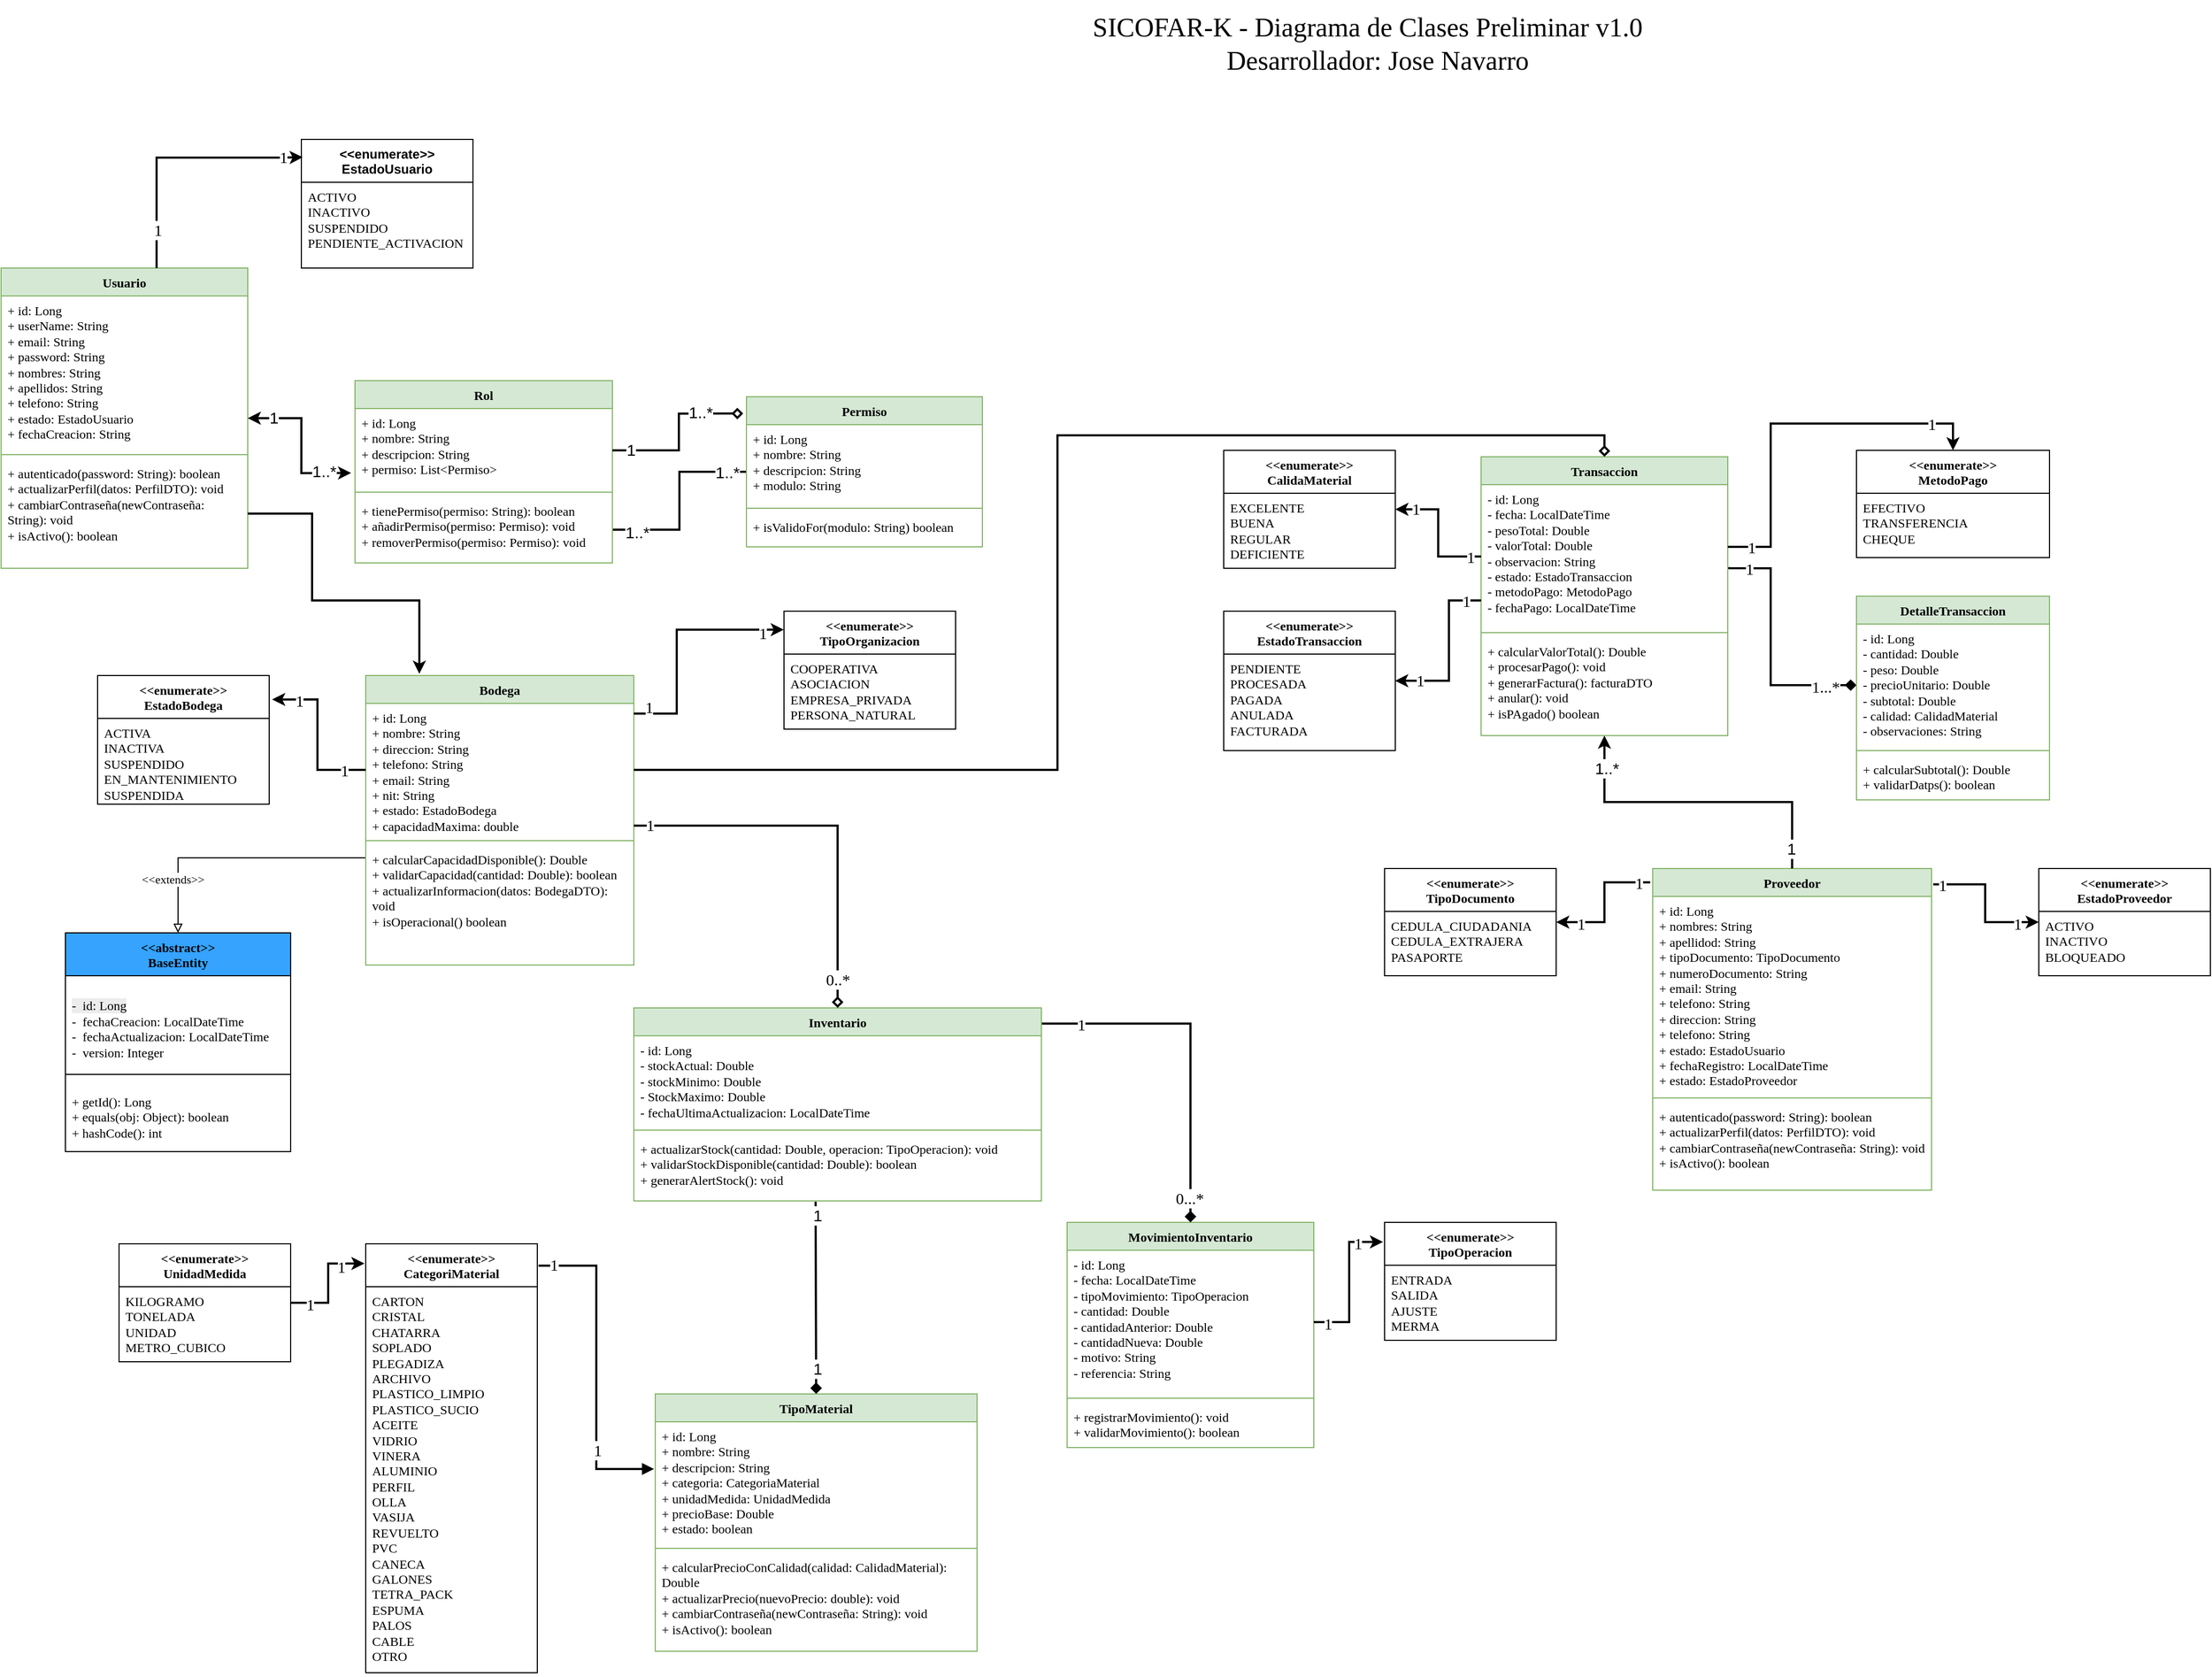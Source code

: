 <mxfile version="28.2.1">
  <diagram name="diagrama-clases" id="tmoNBz47ytBKy1adXkc0">
    <mxGraphModel dx="2198" dy="4172" grid="1" gridSize="10" guides="1" tooltips="1" connect="1" arrows="1" fold="1" page="1" pageScale="1" pageWidth="827" pageHeight="1169" math="0" shadow="0">
      <root>
        <mxCell id="0" />
        <mxCell id="1" parent="0" />
        <mxCell id="k55dvqI0mPFImyrSNptX-2" value="Usuario" style="swimlane;fontStyle=1;align=center;verticalAlign=top;childLayout=stackLayout;horizontal=1;startSize=26;horizontalStack=0;resizeParent=1;resizeParentMax=0;resizeLast=0;collapsible=1;marginBottom=0;whiteSpace=wrap;html=1;fillColor=#d5e8d4;strokeColor=#82b366;fontFamily=Tahoma;" parent="1" vertex="1">
          <mxGeometry x="20" y="-520" width="230" height="280" as="geometry" />
        </mxCell>
        <mxCell id="k55dvqI0mPFImyrSNptX-3" value="+ id: Long&lt;div&gt;+ userName: String&lt;/div&gt;&lt;div&gt;+ email: String&lt;/div&gt;&lt;div&gt;+ password: String&lt;br&gt;&lt;div&gt;+ nombres: String&lt;br&gt;&lt;div&gt;+ apellidos: String&lt;/div&gt;&lt;div&gt;+ telefono: String&lt;/div&gt;&lt;div&gt;+ estado: EstadoUsuario&lt;/div&gt;&lt;div&gt;+ fechaCreacion: String&lt;/div&gt;&lt;div&gt;&lt;div&gt;&lt;br&gt;&lt;/div&gt;&lt;div&gt;&lt;br&gt;&lt;/div&gt;&lt;/div&gt;&lt;/div&gt;&lt;/div&gt;" style="text;strokeColor=none;fillColor=none;align=left;verticalAlign=top;spacingLeft=4;spacingRight=4;overflow=hidden;rotatable=0;points=[[0,0.5],[1,0.5]];portConstraint=eastwest;whiteSpace=wrap;html=1;fontFamily=Tahoma;" parent="k55dvqI0mPFImyrSNptX-2" vertex="1">
          <mxGeometry y="26" width="230" height="144" as="geometry" />
        </mxCell>
        <mxCell id="k55dvqI0mPFImyrSNptX-4" value="" style="line;strokeWidth=1;fillColor=none;align=left;verticalAlign=middle;spacingTop=-1;spacingLeft=3;spacingRight=3;rotatable=0;labelPosition=right;points=[];portConstraint=eastwest;strokeColor=inherit;fontFamily=Tahoma;" parent="k55dvqI0mPFImyrSNptX-2" vertex="1">
          <mxGeometry y="170" width="230" height="8" as="geometry" />
        </mxCell>
        <mxCell id="k55dvqI0mPFImyrSNptX-5" value="+ autenticado(password: String): boolean&lt;div&gt;+ actualizarPerfil(datos: PerfilDTO): void&lt;/div&gt;&lt;div&gt;+ cambiarContraseña(newContraseña: String): void&lt;/div&gt;&lt;div&gt;+ isActivo(): boolean&lt;/div&gt;" style="text;strokeColor=none;fillColor=none;align=left;verticalAlign=top;spacingLeft=4;spacingRight=4;overflow=hidden;rotatable=0;points=[[0,0.5],[1,0.5]];portConstraint=eastwest;whiteSpace=wrap;html=1;fontFamily=Tahoma;" parent="k55dvqI0mPFImyrSNptX-2" vertex="1">
          <mxGeometry y="178" width="230" height="102" as="geometry" />
        </mxCell>
        <mxCell id="VPmrhG5jTdDAsUOpuQk8-8" style="edgeStyle=orthogonalEdgeStyle;rounded=0;orthogonalLoop=1;jettySize=auto;html=1;entryX=0.5;entryY=0;entryDx=0;entryDy=0;endArrow=block;endFill=0;fontFamily=Tahoma;" edge="1" parent="1" source="k55dvqI0mPFImyrSNptX-6" target="VPmrhG5jTdDAsUOpuQk8-3">
          <mxGeometry relative="1" as="geometry">
            <Array as="points">
              <mxPoint x="185" y="30" />
            </Array>
          </mxGeometry>
        </mxCell>
        <mxCell id="VPmrhG5jTdDAsUOpuQk8-9" value="&amp;lt;&amp;lt;extends&amp;gt;&amp;gt;" style="edgeLabel;html=1;align=center;verticalAlign=middle;resizable=0;points=[];fontFamily=Tahoma;" vertex="1" connectable="0" parent="VPmrhG5jTdDAsUOpuQk8-8">
          <mxGeometry x="-0.067" y="2" relative="1" as="geometry">
            <mxPoint x="-66" y="18" as="offset" />
          </mxGeometry>
        </mxCell>
        <mxCell id="k55dvqI0mPFImyrSNptX-6" value="Bodega" style="swimlane;fontStyle=1;align=center;verticalAlign=top;childLayout=stackLayout;horizontal=1;startSize=26;horizontalStack=0;resizeParent=1;resizeParentMax=0;resizeLast=0;collapsible=1;marginBottom=0;whiteSpace=wrap;html=1;fillColor=#d5e8d4;strokeColor=#82b366;fontFamily=Tahoma;" parent="1" vertex="1">
          <mxGeometry x="360" y="-140" width="250" height="270" as="geometry" />
        </mxCell>
        <mxCell id="k55dvqI0mPFImyrSNptX-7" value="+ id: Long&lt;div&gt;+ nombre: String&lt;/div&gt;&lt;div&gt;+ direccion: String&lt;/div&gt;&lt;div&gt;+ telefono: String&lt;br&gt;&lt;div&gt;+ email: String&lt;br&gt;&lt;div&gt;+ nit: String&lt;/div&gt;&lt;div&gt;+ estado: EstadoBodega&lt;/div&gt;&lt;div&gt;&lt;div&gt;+ capacidadMaxima: double&lt;/div&gt;&lt;div&gt;&lt;br&gt;&lt;/div&gt;&lt;/div&gt;&lt;/div&gt;&lt;/div&gt;" style="text;strokeColor=none;fillColor=none;align=left;verticalAlign=top;spacingLeft=4;spacingRight=4;overflow=hidden;rotatable=0;points=[[0,0.5],[1,0.5]];portConstraint=eastwest;whiteSpace=wrap;html=1;fontFamily=Tahoma;" parent="k55dvqI0mPFImyrSNptX-6" vertex="1">
          <mxGeometry y="26" width="250" height="124" as="geometry" />
        </mxCell>
        <mxCell id="k55dvqI0mPFImyrSNptX-8" value="" style="line;strokeWidth=1;fillColor=none;align=left;verticalAlign=middle;spacingTop=-1;spacingLeft=3;spacingRight=3;rotatable=0;labelPosition=right;points=[];portConstraint=eastwest;strokeColor=inherit;fontFamily=Tahoma;" parent="k55dvqI0mPFImyrSNptX-6" vertex="1">
          <mxGeometry y="150" width="250" height="8" as="geometry" />
        </mxCell>
        <mxCell id="k55dvqI0mPFImyrSNptX-9" value="+ calcularCapacidadDisponible(): Double&lt;div&gt;+ validarCapacidad(cantidad: Double): boolean&lt;/div&gt;&lt;div&gt;+ actualizarInformacion(datos: BodegaDTO): void&lt;/div&gt;&lt;div&gt;+ isOperacional() boolean&lt;/div&gt;" style="text;strokeColor=none;fillColor=none;align=left;verticalAlign=top;spacingLeft=4;spacingRight=4;overflow=hidden;rotatable=0;points=[[0,0.5],[1,0.5]];portConstraint=eastwest;whiteSpace=wrap;html=1;fontFamily=Tahoma;" parent="k55dvqI0mPFImyrSNptX-6" vertex="1">
          <mxGeometry y="158" width="250" height="112" as="geometry" />
        </mxCell>
        <mxCell id="k55dvqI0mPFImyrSNptX-10" value="Proveedor" style="swimlane;fontStyle=1;align=center;verticalAlign=top;childLayout=stackLayout;horizontal=1;startSize=26;horizontalStack=0;resizeParent=1;resizeParentMax=0;resizeLast=0;collapsible=1;marginBottom=0;whiteSpace=wrap;html=1;fillColor=#d5e8d4;strokeColor=#82b366;fontFamily=Tahoma;" parent="1" vertex="1">
          <mxGeometry x="1560" y="40" width="260" height="300" as="geometry" />
        </mxCell>
        <mxCell id="k55dvqI0mPFImyrSNptX-11" value="+ id: Long&lt;div&gt;+ nombres: String&lt;/div&gt;&lt;div&gt;+ apellidod: String&lt;/div&gt;&lt;div&gt;+ tipoDocumento: TipoDocumento&lt;/div&gt;&lt;div&gt;+ numeroDocumento: String&lt;/div&gt;&lt;div&gt;+ email: String&lt;/div&gt;&lt;div&gt;+ telefono: String&lt;br&gt;&lt;div&gt;+ direccion: String&lt;div&gt;+ telefono: String&lt;/div&gt;&lt;div&gt;+ estado: EstadoUsuario&lt;/div&gt;&lt;div&gt;+ fechaRegistro: LocalDateTime&lt;/div&gt;&lt;div&gt;+ estado: EstadoProveedor&lt;/div&gt;&lt;div&gt;&lt;div&gt;&lt;br&gt;&lt;/div&gt;&lt;div&gt;&lt;br&gt;&lt;/div&gt;&lt;/div&gt;&lt;/div&gt;&lt;/div&gt;" style="text;strokeColor=none;fillColor=none;align=left;verticalAlign=top;spacingLeft=4;spacingRight=4;overflow=hidden;rotatable=0;points=[[0,0.5],[1,0.5]];portConstraint=eastwest;whiteSpace=wrap;html=1;fontFamily=Tahoma;" parent="k55dvqI0mPFImyrSNptX-10" vertex="1">
          <mxGeometry y="26" width="260" height="184" as="geometry" />
        </mxCell>
        <mxCell id="k55dvqI0mPFImyrSNptX-12" value="" style="line;strokeWidth=1;fillColor=none;align=left;verticalAlign=middle;spacingTop=-1;spacingLeft=3;spacingRight=3;rotatable=0;labelPosition=right;points=[];portConstraint=eastwest;strokeColor=inherit;fontFamily=Tahoma;" parent="k55dvqI0mPFImyrSNptX-10" vertex="1">
          <mxGeometry y="210" width="260" height="8" as="geometry" />
        </mxCell>
        <mxCell id="k55dvqI0mPFImyrSNptX-13" value="+ autenticado(password: String): boolean&lt;div&gt;+ actualizarPerfil(datos: PerfilDTO): void&lt;/div&gt;&lt;div&gt;+ cambiarContraseña(newContraseña: String): void&lt;/div&gt;&lt;div&gt;+ isActivo(): boolean&lt;/div&gt;" style="text;strokeColor=none;fillColor=none;align=left;verticalAlign=top;spacingLeft=4;spacingRight=4;overflow=hidden;rotatable=0;points=[[0,0.5],[1,0.5]];portConstraint=eastwest;whiteSpace=wrap;html=1;fontFamily=Tahoma;" parent="k55dvqI0mPFImyrSNptX-10" vertex="1">
          <mxGeometry y="218" width="260" height="82" as="geometry" />
        </mxCell>
        <mxCell id="k55dvqI0mPFImyrSNptX-18" value="TipoMaterial" style="swimlane;fontStyle=1;align=center;verticalAlign=top;childLayout=stackLayout;horizontal=1;startSize=26;horizontalStack=0;resizeParent=1;resizeParentMax=0;resizeLast=0;collapsible=1;marginBottom=0;whiteSpace=wrap;html=1;fillColor=#d5e8d4;strokeColor=#82b366;fontFamily=Tahoma;" parent="1" vertex="1">
          <mxGeometry x="630" y="530" width="300" height="240" as="geometry" />
        </mxCell>
        <mxCell id="k55dvqI0mPFImyrSNptX-19" value="+ id: Long&lt;div&gt;+ nombre: String&lt;/div&gt;&lt;div&gt;+ descripcion: String&lt;/div&gt;&lt;div&gt;+ categoria: CategoriaMaterial&lt;/div&gt;&lt;div&gt;+ unidadMedida: UnidadMedida&lt;/div&gt;&lt;div&gt;+ precioBase: Double&lt;/div&gt;&lt;div&gt;+ estado: boolean&lt;/div&gt;&lt;div&gt;&lt;br&gt;&lt;/div&gt;&lt;div&gt;&lt;div&gt;&lt;div&gt;&lt;div&gt;&lt;br&gt;&lt;/div&gt;&lt;div&gt;&lt;br&gt;&lt;/div&gt;&lt;/div&gt;&lt;/div&gt;&lt;/div&gt;" style="text;strokeColor=none;fillColor=none;align=left;verticalAlign=top;spacingLeft=4;spacingRight=4;overflow=hidden;rotatable=0;points=[[0,0.5],[1,0.5]];portConstraint=eastwest;whiteSpace=wrap;html=1;fontFamily=Tahoma;" parent="k55dvqI0mPFImyrSNptX-18" vertex="1">
          <mxGeometry y="26" width="300" height="114" as="geometry" />
        </mxCell>
        <mxCell id="k55dvqI0mPFImyrSNptX-20" value="" style="line;strokeWidth=1;fillColor=none;align=left;verticalAlign=middle;spacingTop=-1;spacingLeft=3;spacingRight=3;rotatable=0;labelPosition=right;points=[];portConstraint=eastwest;strokeColor=inherit;fontFamily=Tahoma;" parent="k55dvqI0mPFImyrSNptX-18" vertex="1">
          <mxGeometry y="140" width="300" height="8" as="geometry" />
        </mxCell>
        <mxCell id="k55dvqI0mPFImyrSNptX-21" value="+ calcularPrecioConCalidad(calidad: CalidadMaterial): Double&lt;div&gt;+ actualizarPrecio(nuevoPrecio: double): void&lt;/div&gt;&lt;div&gt;+ cambiarContraseña(newContraseña: String): void&lt;/div&gt;&lt;div&gt;&lt;span style=&quot;background-color: transparent; color: light-dark(rgb(0, 0, 0), rgb(255, 255, 255));&quot;&gt;+ isActivo(): boolean&lt;/span&gt;&lt;/div&gt;" style="text;strokeColor=none;fillColor=none;align=left;verticalAlign=top;spacingLeft=4;spacingRight=4;overflow=hidden;rotatable=0;points=[[0,0.5],[1,0.5]];portConstraint=eastwest;whiteSpace=wrap;html=1;fontFamily=Tahoma;" parent="k55dvqI0mPFImyrSNptX-18" vertex="1">
          <mxGeometry y="148" width="300" height="92" as="geometry" />
        </mxCell>
        <mxCell id="VPmrhG5jTdDAsUOpuQk8-12" style="edgeStyle=orthogonalEdgeStyle;rounded=0;orthogonalLoop=1;jettySize=auto;html=1;entryX=1;entryY=0.5;entryDx=0;entryDy=0;strokeWidth=2;endArrow=none;endFill=0;" edge="1" parent="1" source="k55dvqI0mPFImyrSNptX-22" target="k55dvqI0mPFImyrSNptX-29">
          <mxGeometry relative="1" as="geometry" />
        </mxCell>
        <mxCell id="VPmrhG5jTdDAsUOpuQk8-13" value="1..*" style="edgeLabel;html=1;align=center;verticalAlign=middle;resizable=0;points=[];fontSize=15;" vertex="1" connectable="0" parent="VPmrhG5jTdDAsUOpuQk8-12">
          <mxGeometry x="0.745" y="2" relative="1" as="geometry">
            <mxPoint as="offset" />
          </mxGeometry>
        </mxCell>
        <mxCell id="VPmrhG5jTdDAsUOpuQk8-14" value="1..*" style="edgeLabel;html=1;align=center;verticalAlign=middle;resizable=0;points=[];fontSize=15;" vertex="1" connectable="0" parent="VPmrhG5jTdDAsUOpuQk8-12">
          <mxGeometry x="-0.799" relative="1" as="geometry">
            <mxPoint as="offset" />
          </mxGeometry>
        </mxCell>
        <mxCell id="k55dvqI0mPFImyrSNptX-22" value="Permiso" style="swimlane;fontStyle=1;align=center;verticalAlign=top;childLayout=stackLayout;horizontal=1;startSize=26;horizontalStack=0;resizeParent=1;resizeParentMax=0;resizeLast=0;collapsible=1;marginBottom=0;whiteSpace=wrap;html=1;fillColor=#d5e8d4;strokeColor=#82b366;fontFamily=Tahoma;" parent="1" vertex="1">
          <mxGeometry x="715" y="-400" width="220" height="140" as="geometry" />
        </mxCell>
        <mxCell id="k55dvqI0mPFImyrSNptX-23" value="+ id: Long&lt;div&gt;+ nombre: String&lt;/div&gt;&lt;div&gt;+ descripcion: String&lt;/div&gt;&lt;div&gt;+ modulo: String&lt;br&gt;&lt;div&gt;&lt;br&gt;&lt;div&gt;&lt;div&gt;&lt;br&gt;&lt;/div&gt;&lt;/div&gt;&lt;/div&gt;&lt;/div&gt;" style="text;strokeColor=none;fillColor=none;align=left;verticalAlign=top;spacingLeft=4;spacingRight=4;overflow=hidden;rotatable=0;points=[[0,0.5],[1,0.5]];portConstraint=eastwest;whiteSpace=wrap;html=1;fontFamily=Tahoma;" parent="k55dvqI0mPFImyrSNptX-22" vertex="1">
          <mxGeometry y="26" width="220" height="74" as="geometry" />
        </mxCell>
        <mxCell id="k55dvqI0mPFImyrSNptX-24" value="" style="line;strokeWidth=1;fillColor=none;align=left;verticalAlign=middle;spacingTop=-1;spacingLeft=3;spacingRight=3;rotatable=0;labelPosition=right;points=[];portConstraint=eastwest;strokeColor=inherit;fontFamily=Tahoma;" parent="k55dvqI0mPFImyrSNptX-22" vertex="1">
          <mxGeometry y="100" width="220" height="8" as="geometry" />
        </mxCell>
        <mxCell id="k55dvqI0mPFImyrSNptX-25" value="&lt;div&gt;+ isValidoFor(modulo: String) boolean&lt;/div&gt;" style="text;strokeColor=none;fillColor=none;align=left;verticalAlign=top;spacingLeft=4;spacingRight=4;overflow=hidden;rotatable=0;points=[[0,0.5],[1,0.5]];portConstraint=eastwest;whiteSpace=wrap;html=1;fontFamily=Tahoma;" parent="k55dvqI0mPFImyrSNptX-22" vertex="1">
          <mxGeometry y="108" width="220" height="32" as="geometry" />
        </mxCell>
        <mxCell id="k55dvqI0mPFImyrSNptX-26" value="Rol" style="swimlane;fontStyle=1;align=center;verticalAlign=top;childLayout=stackLayout;horizontal=1;startSize=26;horizontalStack=0;resizeParent=1;resizeParentMax=0;resizeLast=0;collapsible=1;marginBottom=0;whiteSpace=wrap;html=1;fillColor=#d5e8d4;strokeColor=#82b366;fontFamily=Tahoma;" parent="1" vertex="1">
          <mxGeometry x="350" y="-415" width="240" height="170" as="geometry" />
        </mxCell>
        <mxCell id="k55dvqI0mPFImyrSNptX-27" value="+ id: Long&lt;div&gt;+ nombre: String&lt;/div&gt;&lt;div&gt;+ descripcion: String&lt;/div&gt;&lt;div&gt;+ permiso: List&amp;lt;Permiso&amp;gt;&lt;br&gt;&lt;div&gt;&lt;br&gt;&lt;div&gt;&lt;div&gt;&lt;br&gt;&lt;/div&gt;&lt;/div&gt;&lt;/div&gt;&lt;/div&gt;" style="text;strokeColor=none;fillColor=none;align=left;verticalAlign=top;spacingLeft=4;spacingRight=4;overflow=hidden;rotatable=0;points=[[0,0.5],[1,0.5]];portConstraint=eastwest;whiteSpace=wrap;html=1;fontFamily=Tahoma;" parent="k55dvqI0mPFImyrSNptX-26" vertex="1">
          <mxGeometry y="26" width="240" height="74" as="geometry" />
        </mxCell>
        <mxCell id="k55dvqI0mPFImyrSNptX-28" value="" style="line;strokeWidth=1;fillColor=none;align=left;verticalAlign=middle;spacingTop=-1;spacingLeft=3;spacingRight=3;rotatable=0;labelPosition=right;points=[];portConstraint=eastwest;strokeColor=inherit;fontFamily=Tahoma;" parent="k55dvqI0mPFImyrSNptX-26" vertex="1">
          <mxGeometry y="100" width="240" height="8" as="geometry" />
        </mxCell>
        <mxCell id="k55dvqI0mPFImyrSNptX-29" value="+ tienePermiso(permiso: String): boolean&lt;div&gt;+ añadirPermiso(permiso: Permiso): void&lt;/div&gt;&lt;div&gt;+ removerPermiso(permiso: Permiso): void&lt;/div&gt;" style="text;strokeColor=none;fillColor=none;align=left;verticalAlign=top;spacingLeft=4;spacingRight=4;overflow=hidden;rotatable=0;points=[[0,0.5],[1,0.5]];portConstraint=eastwest;whiteSpace=wrap;html=1;fontFamily=Tahoma;" parent="k55dvqI0mPFImyrSNptX-26" vertex="1">
          <mxGeometry y="108" width="240" height="62" as="geometry" />
        </mxCell>
        <mxCell id="k55dvqI0mPFImyrSNptX-34" value="MovimientoInventario" style="swimlane;fontStyle=1;align=center;verticalAlign=top;childLayout=stackLayout;horizontal=1;startSize=26;horizontalStack=0;resizeParent=1;resizeParentMax=0;resizeLast=0;collapsible=1;marginBottom=0;whiteSpace=wrap;html=1;fillColor=#d5e8d4;strokeColor=#82b366;fontFamily=Tahoma;" parent="1" vertex="1">
          <mxGeometry x="1014" y="370" width="230" height="210" as="geometry" />
        </mxCell>
        <mxCell id="k55dvqI0mPFImyrSNptX-35" value="&lt;div&gt;- id: Long&lt;/div&gt;&lt;div&gt;- fecha: LocalDateTime&lt;/div&gt;&lt;div&gt;- tipoMovimiento: TipoOperacion&lt;/div&gt;&lt;div&gt;- cantidad: Double&lt;/div&gt;&lt;div&gt;- cantidadAnterior: Double&lt;/div&gt;&lt;div&gt;- cantidadNueva: Double&lt;/div&gt;&lt;div&gt;- motivo: String&lt;/div&gt;&lt;div&gt;- referencia: String&lt;/div&gt;" style="text;strokeColor=none;fillColor=none;align=left;verticalAlign=top;spacingLeft=4;spacingRight=4;overflow=hidden;rotatable=0;points=[[0,0.5],[1,0.5]];portConstraint=eastwest;whiteSpace=wrap;html=1;fontFamily=Tahoma;" parent="k55dvqI0mPFImyrSNptX-34" vertex="1">
          <mxGeometry y="26" width="230" height="134" as="geometry" />
        </mxCell>
        <mxCell id="k55dvqI0mPFImyrSNptX-36" value="" style="line;strokeWidth=1;fillColor=none;align=left;verticalAlign=middle;spacingTop=-1;spacingLeft=3;spacingRight=3;rotatable=0;labelPosition=right;points=[];portConstraint=eastwest;strokeColor=inherit;fontFamily=Tahoma;" parent="k55dvqI0mPFImyrSNptX-34" vertex="1">
          <mxGeometry y="160" width="230" height="8" as="geometry" />
        </mxCell>
        <mxCell id="k55dvqI0mPFImyrSNptX-37" value="&lt;div&gt;+ registrarMovimiento(): void&lt;/div&gt;&lt;div&gt;+ validarMovimiento(): boolean&lt;/div&gt;" style="text;strokeColor=none;fillColor=none;align=left;verticalAlign=top;spacingLeft=4;spacingRight=4;overflow=hidden;rotatable=0;points=[[0,0.5],[1,0.5]];portConstraint=eastwest;whiteSpace=wrap;html=1;fontFamily=Tahoma;" parent="k55dvqI0mPFImyrSNptX-34" vertex="1">
          <mxGeometry y="168" width="230" height="42" as="geometry" />
        </mxCell>
        <mxCell id="k55dvqI0mPFImyrSNptX-51" value="&amp;lt;&amp;lt;enumerate&amp;gt;&amp;gt;&lt;div&gt;EstadoUsuario&lt;/div&gt;" style="swimlane;fontStyle=1;align=center;verticalAlign=top;childLayout=stackLayout;horizontal=1;startSize=40;horizontalStack=0;resizeParent=1;resizeParentMax=0;resizeLast=0;collapsible=1;marginBottom=0;whiteSpace=wrap;html=1;" parent="1" vertex="1">
          <mxGeometry x="300" y="-640" width="160" height="120" as="geometry" />
        </mxCell>
        <mxCell id="k55dvqI0mPFImyrSNptX-52" value="&lt;div&gt;ACTIVO&lt;/div&gt;&lt;div&gt;INACTIVO&lt;/div&gt;&lt;div&gt;SUSPENDIDO&lt;span style=&quot;background-color: transparent; color: light-dark(rgb(0, 0, 0), rgb(255, 255, 255));&quot;&gt;&amp;nbsp; &amp;nbsp; PENDIENTE_ACTIVACION&lt;/span&gt;&lt;/div&gt;" style="text;strokeColor=none;fillColor=none;align=left;verticalAlign=top;spacingLeft=4;spacingRight=4;overflow=hidden;rotatable=0;points=[[0,0.5],[1,0.5]];portConstraint=eastwest;whiteSpace=wrap;html=1;fontFamily=Tahoma;" parent="k55dvqI0mPFImyrSNptX-51" vertex="1">
          <mxGeometry y="40" width="160" height="80" as="geometry" />
        </mxCell>
        <mxCell id="k55dvqI0mPFImyrSNptX-55" value="&amp;lt;&amp;lt;enumerate&amp;gt;&amp;gt;&lt;div&gt;TipoOrganizacion&lt;/div&gt;" style="swimlane;fontStyle=1;align=center;verticalAlign=top;childLayout=stackLayout;horizontal=1;startSize=40;horizontalStack=0;resizeParent=1;resizeParentMax=0;resizeLast=0;collapsible=1;marginBottom=0;whiteSpace=wrap;html=1;fontFamily=Tahoma;" parent="1" vertex="1">
          <mxGeometry x="750" y="-200" width="160" height="110" as="geometry" />
        </mxCell>
        <mxCell id="k55dvqI0mPFImyrSNptX-56" value="&lt;div&gt;COOPERATIVA&lt;/div&gt;&lt;div&gt;ASOCIACION&lt;/div&gt;&lt;div&gt;&lt;span style=&quot;background-color: transparent; color: light-dark(rgb(0, 0, 0), rgb(255, 255, 255));&quot;&gt;EMPRESA_PRIVADA&lt;/span&gt;&lt;/div&gt;&lt;div&gt;PERSONA_NATURAL&lt;/div&gt;" style="text;strokeColor=none;fillColor=none;align=left;verticalAlign=top;spacingLeft=4;spacingRight=4;overflow=hidden;rotatable=0;points=[[0,0.5],[1,0.5]];portConstraint=eastwest;whiteSpace=wrap;html=1;fontFamily=Tahoma;" parent="k55dvqI0mPFImyrSNptX-55" vertex="1">
          <mxGeometry y="40" width="160" height="70" as="geometry" />
        </mxCell>
        <mxCell id="k55dvqI0mPFImyrSNptX-57" value="&amp;lt;&amp;lt;enumerate&amp;gt;&amp;gt;&lt;div&gt;EstadoBodega&lt;/div&gt;" style="swimlane;fontStyle=1;align=center;verticalAlign=top;childLayout=stackLayout;horizontal=1;startSize=40;horizontalStack=0;resizeParent=1;resizeParentMax=0;resizeLast=0;collapsible=1;marginBottom=0;whiteSpace=wrap;html=1;fontFamily=Tahoma;" parent="1" vertex="1">
          <mxGeometry x="110" y="-140" width="160" height="120" as="geometry" />
        </mxCell>
        <mxCell id="k55dvqI0mPFImyrSNptX-58" value="&lt;div&gt;ACTIVA&lt;/div&gt;&lt;div&gt;INACTIVA&lt;/div&gt;&lt;div&gt;SUSPENDIDO&lt;span style=&quot;background-color: transparent; color: light-dark(rgb(0, 0, 0), rgb(255, 255, 255));&quot;&gt;&amp;nbsp; &amp;nbsp; EN_MANTENIMIENTO&lt;/span&gt;&lt;/div&gt;&lt;div&gt;&lt;span style=&quot;background-color: transparent; color: light-dark(rgb(0, 0, 0), rgb(255, 255, 255));&quot;&gt;SUSPENDIDA&lt;/span&gt;&lt;/div&gt;" style="text;strokeColor=none;fillColor=none;align=left;verticalAlign=top;spacingLeft=4;spacingRight=4;overflow=hidden;rotatable=0;points=[[0,0.5],[1,0.5]];portConstraint=eastwest;whiteSpace=wrap;html=1;fontFamily=Tahoma;" parent="k55dvqI0mPFImyrSNptX-57" vertex="1">
          <mxGeometry y="40" width="160" height="80" as="geometry" />
        </mxCell>
        <mxCell id="rzUlyCTzi-JNFgFrHpb2-1" value="&amp;lt;&amp;lt;enumerate&amp;gt;&amp;gt;&lt;div&gt;TipoDocumento&lt;/div&gt;" style="swimlane;fontStyle=1;align=center;verticalAlign=top;childLayout=stackLayout;horizontal=1;startSize=40;horizontalStack=0;resizeParent=1;resizeParentMax=0;resizeLast=0;collapsible=1;marginBottom=0;whiteSpace=wrap;html=1;fontFamily=Tahoma;" parent="1" vertex="1">
          <mxGeometry x="1310" y="40" width="160" height="100" as="geometry" />
        </mxCell>
        <mxCell id="rzUlyCTzi-JNFgFrHpb2-2" value="CEDULA_CIUDADANIA&lt;div&gt;CEDULA_EXTRAJERA&lt;/div&gt;&lt;div&gt;PASAPORTE&lt;/div&gt;" style="text;strokeColor=none;fillColor=none;align=left;verticalAlign=top;spacingLeft=4;spacingRight=4;overflow=hidden;rotatable=0;points=[[0,0.5],[1,0.5]];portConstraint=eastwest;whiteSpace=wrap;html=1;fontFamily=Tahoma;" parent="rzUlyCTzi-JNFgFrHpb2-1" vertex="1">
          <mxGeometry y="40" width="160" height="60" as="geometry" />
        </mxCell>
        <mxCell id="rzUlyCTzi-JNFgFrHpb2-3" value="&amp;lt;&amp;lt;enumerate&amp;gt;&amp;gt;&lt;div&gt;EstadoProveedor&lt;/div&gt;" style="swimlane;fontStyle=1;align=center;verticalAlign=top;childLayout=stackLayout;horizontal=1;startSize=40;horizontalStack=0;resizeParent=1;resizeParentMax=0;resizeLast=0;collapsible=1;marginBottom=0;whiteSpace=wrap;html=1;fontFamily=Tahoma;" parent="1" vertex="1">
          <mxGeometry x="1920" y="40" width="160" height="100" as="geometry" />
        </mxCell>
        <mxCell id="rzUlyCTzi-JNFgFrHpb2-4" value="ACTIVO&lt;div&gt;INACTIVO&lt;/div&gt;&lt;div&gt;BLOQUEADO&lt;/div&gt;" style="text;strokeColor=none;fillColor=none;align=left;verticalAlign=top;spacingLeft=4;spacingRight=4;overflow=hidden;rotatable=0;points=[[0,0.5],[1,0.5]];portConstraint=eastwest;whiteSpace=wrap;html=1;fontFamily=Tahoma;" parent="rzUlyCTzi-JNFgFrHpb2-3" vertex="1">
          <mxGeometry y="40" width="160" height="60" as="geometry" />
        </mxCell>
        <mxCell id="rzUlyCTzi-JNFgFrHpb2-5" value="&amp;lt;&amp;lt;enumerate&amp;gt;&amp;gt;&lt;div&gt;CategoriMaterial&lt;/div&gt;" style="swimlane;fontStyle=1;align=center;verticalAlign=top;childLayout=stackLayout;horizontal=1;startSize=40;horizontalStack=0;resizeParent=1;resizeParentMax=0;resizeLast=0;collapsible=1;marginBottom=0;whiteSpace=wrap;html=1;fontFamily=Tahoma;" parent="1" vertex="1">
          <mxGeometry x="360" y="390" width="160" height="400" as="geometry" />
        </mxCell>
        <mxCell id="rzUlyCTzi-JNFgFrHpb2-6" value="CARTON&lt;div&gt;CRISTAL&lt;/div&gt;&lt;div&gt;CHATARRA&lt;/div&gt;&lt;div&gt;SOPLADO&lt;/div&gt;&lt;div&gt;PLEGADIZA&lt;/div&gt;&lt;div&gt;ARCHIVO&lt;/div&gt;&lt;div&gt;PLASTICO_LIMPIO&lt;/div&gt;&lt;div&gt;&lt;div&gt;PLASTICO_SUCIO&lt;/div&gt;&lt;/div&gt;&lt;div&gt;ACEITE&lt;/div&gt;&lt;div&gt;VIDRIO&lt;/div&gt;&lt;div&gt;VINERA&lt;/div&gt;&lt;div&gt;ALUMINIO&lt;/div&gt;&lt;div&gt;PERFIL&lt;/div&gt;&lt;div&gt;OLLA&lt;/div&gt;&lt;div&gt;VASIJA&lt;/div&gt;&lt;div&gt;REVUELTO&lt;/div&gt;&lt;div&gt;PVC&lt;/div&gt;&lt;div&gt;CANECA&lt;/div&gt;&lt;div&gt;GALONES&lt;/div&gt;&lt;div&gt;TETRA_PACK&lt;/div&gt;&lt;div&gt;ESPUMA&lt;/div&gt;&lt;div&gt;PALOS&lt;/div&gt;&lt;div&gt;CABLE&lt;/div&gt;&lt;div&gt;OTRO&lt;/div&gt;&lt;div&gt;&lt;br&gt;&lt;/div&gt;" style="text;strokeColor=none;fillColor=none;align=left;verticalAlign=top;spacingLeft=4;spacingRight=4;overflow=hidden;rotatable=0;points=[[0,0.5],[1,0.5]];portConstraint=eastwest;whiteSpace=wrap;html=1;fontFamily=Tahoma;" parent="rzUlyCTzi-JNFgFrHpb2-5" vertex="1">
          <mxGeometry y="40" width="160" height="360" as="geometry" />
        </mxCell>
        <mxCell id="rzUlyCTzi-JNFgFrHpb2-7" value="&amp;lt;&amp;lt;enumerate&amp;gt;&amp;gt;&lt;div&gt;UnidadMedida&lt;/div&gt;" style="swimlane;fontStyle=1;align=center;verticalAlign=top;childLayout=stackLayout;horizontal=1;startSize=40;horizontalStack=0;resizeParent=1;resizeParentMax=0;resizeLast=0;collapsible=1;marginBottom=0;whiteSpace=wrap;html=1;fontFamily=Tahoma;" parent="1" vertex="1">
          <mxGeometry x="130" y="390" width="160" height="110" as="geometry" />
        </mxCell>
        <mxCell id="rzUlyCTzi-JNFgFrHpb2-8" value="KILOGRAMO&lt;div&gt;TONELADA&lt;/div&gt;&lt;div&gt;UNIDAD&lt;/div&gt;&lt;div&gt;METRO_CUBICO&lt;/div&gt;" style="text;strokeColor=none;fillColor=none;align=left;verticalAlign=top;spacingLeft=4;spacingRight=4;overflow=hidden;rotatable=0;points=[[0,0.5],[1,0.5]];portConstraint=eastwest;whiteSpace=wrap;html=1;fontFamily=Tahoma;" parent="rzUlyCTzi-JNFgFrHpb2-7" vertex="1">
          <mxGeometry y="40" width="160" height="70" as="geometry" />
        </mxCell>
        <mxCell id="rzUlyCTzi-JNFgFrHpb2-9" value="&amp;lt;&amp;lt;enumerate&amp;gt;&amp;gt;&lt;div&gt;CalidaMaterial&lt;/div&gt;" style="swimlane;fontStyle=1;align=center;verticalAlign=top;childLayout=stackLayout;horizontal=1;startSize=40;horizontalStack=0;resizeParent=1;resizeParentMax=0;resizeLast=0;collapsible=1;marginBottom=0;whiteSpace=wrap;html=1;fontFamily=Tahoma;" parent="1" vertex="1">
          <mxGeometry x="1160" y="-350" width="160" height="110" as="geometry" />
        </mxCell>
        <mxCell id="rzUlyCTzi-JNFgFrHpb2-10" value="EXCELENTE&lt;div&gt;BUENA&lt;/div&gt;&lt;div&gt;REGULAR&lt;/div&gt;&lt;div&gt;DEFICIENTE&lt;/div&gt;" style="text;strokeColor=none;fillColor=none;align=left;verticalAlign=top;spacingLeft=4;spacingRight=4;overflow=hidden;rotatable=0;points=[[0,0.5],[1,0.5]];portConstraint=eastwest;whiteSpace=wrap;html=1;fontFamily=Tahoma;" parent="rzUlyCTzi-JNFgFrHpb2-9" vertex="1">
          <mxGeometry y="40" width="160" height="70" as="geometry" />
        </mxCell>
        <mxCell id="rzUlyCTzi-JNFgFrHpb2-34" style="edgeStyle=orthogonalEdgeStyle;rounded=0;orthogonalLoop=1;jettySize=auto;html=1;endArrow=diamond;endFill=1;strokeWidth=2;exitX=1.002;exitY=0.581;exitDx=0;exitDy=0;exitPerimeter=0;fontFamily=Tahoma;" parent="1" source="rzUlyCTzi-JNFgFrHpb2-12" target="rzUlyCTzi-JNFgFrHpb2-20" edge="1">
          <mxGeometry relative="1" as="geometry">
            <mxPoint x="1655" y="-60" as="sourcePoint" />
            <mxPoint x="1968.12" y="-164.688" as="targetPoint" />
            <Array as="points">
              <mxPoint x="1632" y="-240" />
              <mxPoint x="1670" y="-240" />
              <mxPoint x="1670" y="-131" />
            </Array>
          </mxGeometry>
        </mxCell>
        <mxCell id="rzUlyCTzi-JNFgFrHpb2-41" value="1" style="edgeLabel;html=1;align=center;verticalAlign=middle;resizable=0;points=[];fontSize=15;fontFamily=Tahoma;" parent="rzUlyCTzi-JNFgFrHpb2-34" vertex="1" connectable="0">
          <mxGeometry x="-0.942" relative="1" as="geometry">
            <mxPoint x="13" as="offset" />
          </mxGeometry>
        </mxCell>
        <mxCell id="rzUlyCTzi-JNFgFrHpb2-42" value="1...*" style="edgeLabel;html=1;align=center;verticalAlign=middle;resizable=0;points=[];fontSize=15;fontFamily=Tahoma;" parent="rzUlyCTzi-JNFgFrHpb2-34" vertex="1" connectable="0">
          <mxGeometry x="0.743" y="-1" relative="1" as="geometry">
            <mxPoint as="offset" />
          </mxGeometry>
        </mxCell>
        <mxCell id="rzUlyCTzi-JNFgFrHpb2-50" style="edgeStyle=orthogonalEdgeStyle;rounded=0;orthogonalLoop=1;jettySize=auto;html=1;entryX=0.5;entryY=0;entryDx=0;entryDy=0;strokeWidth=2;fontFamily=Tahoma;startArrow=classic;startFill=1;endArrow=none;endFill=0;" parent="1" source="rzUlyCTzi-JNFgFrHpb2-11" target="k55dvqI0mPFImyrSNptX-10" edge="1">
          <mxGeometry relative="1" as="geometry" />
        </mxCell>
        <mxCell id="VPmrhG5jTdDAsUOpuQk8-17" value="1" style="edgeLabel;html=1;align=center;verticalAlign=middle;resizable=0;points=[];fontSize=15;" vertex="1" connectable="0" parent="rzUlyCTzi-JNFgFrHpb2-50">
          <mxGeometry x="0.874" y="-1" relative="1" as="geometry">
            <mxPoint as="offset" />
          </mxGeometry>
        </mxCell>
        <mxCell id="VPmrhG5jTdDAsUOpuQk8-18" value="1..*" style="edgeLabel;html=1;align=center;verticalAlign=middle;resizable=0;points=[];fontSize=15;" vertex="1" connectable="0" parent="rzUlyCTzi-JNFgFrHpb2-50">
          <mxGeometry x="-0.8" y="2" relative="1" as="geometry">
            <mxPoint as="offset" />
          </mxGeometry>
        </mxCell>
        <mxCell id="rzUlyCTzi-JNFgFrHpb2-11" value="Transaccion" style="swimlane;fontStyle=1;align=center;verticalAlign=top;childLayout=stackLayout;horizontal=1;startSize=26;horizontalStack=0;resizeParent=1;resizeParentMax=0;resizeLast=0;collapsible=1;marginBottom=0;whiteSpace=wrap;html=1;fillColor=#d5e8d4;strokeColor=#82b366;fontFamily=Tahoma;" parent="1" vertex="1">
          <mxGeometry x="1400" y="-344" width="230" height="260" as="geometry" />
        </mxCell>
        <mxCell id="rzUlyCTzi-JNFgFrHpb2-12" value="&lt;div&gt;- id: Long&lt;/div&gt;&lt;div&gt;- fecha: LocalDateTime&lt;/div&gt;&lt;div&gt;- pesoTotal: Double&lt;/div&gt;&lt;div&gt;- valorTotal: Double&lt;/div&gt;&lt;div&gt;- observacion: String&lt;/div&gt;&lt;div&gt;- estado: EstadoTransaccion&lt;/div&gt;&lt;div&gt;- metodoPago: MetodoPago&lt;/div&gt;&lt;div&gt;- fechaPago: LocalDateTime&lt;/div&gt;" style="text;strokeColor=none;fillColor=none;align=left;verticalAlign=top;spacingLeft=4;spacingRight=4;overflow=hidden;rotatable=0;points=[[0,0.5],[1,0.5]];portConstraint=eastwest;whiteSpace=wrap;html=1;fontFamily=Tahoma;" parent="rzUlyCTzi-JNFgFrHpb2-11" vertex="1">
          <mxGeometry y="26" width="230" height="134" as="geometry" />
        </mxCell>
        <mxCell id="rzUlyCTzi-JNFgFrHpb2-13" value="" style="line;strokeWidth=1;fillColor=none;align=left;verticalAlign=middle;spacingTop=-1;spacingLeft=3;spacingRight=3;rotatable=0;labelPosition=right;points=[];portConstraint=eastwest;strokeColor=inherit;fontFamily=Tahoma;" parent="rzUlyCTzi-JNFgFrHpb2-11" vertex="1">
          <mxGeometry y="160" width="230" height="8" as="geometry" />
        </mxCell>
        <mxCell id="rzUlyCTzi-JNFgFrHpb2-14" value="&lt;div&gt;+ calcularValorTotal(): Double&lt;/div&gt;&lt;div&gt;+ procesarPago(): void&lt;/div&gt;&lt;div&gt;+ generarFactura(): facturaDTO&lt;/div&gt;&lt;div&gt;+ anular(): void&lt;/div&gt;&lt;div&gt;+ isPAgado() boolean&lt;/div&gt;&lt;div&gt;&lt;br&gt;&lt;/div&gt;" style="text;strokeColor=none;fillColor=none;align=left;verticalAlign=top;spacingLeft=4;spacingRight=4;overflow=hidden;rotatable=0;points=[[0,0.5],[1,0.5]];portConstraint=eastwest;whiteSpace=wrap;html=1;fontFamily=Tahoma;" parent="rzUlyCTzi-JNFgFrHpb2-11" vertex="1">
          <mxGeometry y="168" width="230" height="92" as="geometry" />
        </mxCell>
        <mxCell id="rzUlyCTzi-JNFgFrHpb2-15" value="&amp;lt;&amp;lt;enumerate&amp;gt;&amp;gt;&lt;div&gt;EstadoTransaccion&lt;/div&gt;" style="swimlane;fontStyle=1;align=center;verticalAlign=top;childLayout=stackLayout;horizontal=1;startSize=40;horizontalStack=0;resizeParent=1;resizeParentMax=0;resizeLast=0;collapsible=1;marginBottom=0;whiteSpace=wrap;html=1;fontFamily=Tahoma;" parent="1" vertex="1">
          <mxGeometry x="1160" y="-200" width="160" height="130" as="geometry" />
        </mxCell>
        <mxCell id="rzUlyCTzi-JNFgFrHpb2-16" value="PENDIENTE&lt;div&gt;PROCESADA&lt;/div&gt;&lt;div&gt;PAGADA&lt;/div&gt;&lt;div&gt;ANULADA&lt;/div&gt;&lt;div&gt;FACTURADA&lt;/div&gt;" style="text;strokeColor=none;fillColor=none;align=left;verticalAlign=top;spacingLeft=4;spacingRight=4;overflow=hidden;rotatable=0;points=[[0,0.5],[1,0.5]];portConstraint=eastwest;whiteSpace=wrap;html=1;fontFamily=Tahoma;" parent="rzUlyCTzi-JNFgFrHpb2-15" vertex="1">
          <mxGeometry y="40" width="160" height="90" as="geometry" />
        </mxCell>
        <mxCell id="rzUlyCTzi-JNFgFrHpb2-19" value="DetalleTransaccion" style="swimlane;fontStyle=1;align=center;verticalAlign=top;childLayout=stackLayout;horizontal=1;startSize=26;horizontalStack=0;resizeParent=1;resizeParentMax=0;resizeLast=0;collapsible=1;marginBottom=0;whiteSpace=wrap;html=1;fillColor=#d5e8d4;strokeColor=#82b366;fontFamily=Tahoma;" parent="1" vertex="1">
          <mxGeometry x="1750" y="-214" width="180" height="190" as="geometry" />
        </mxCell>
        <mxCell id="rzUlyCTzi-JNFgFrHpb2-20" value="&lt;div&gt;- id: Long&lt;/div&gt;&lt;div&gt;- cantidad: Double&lt;br&gt;&lt;/div&gt;&lt;div&gt;- peso: Double&lt;/div&gt;&lt;div&gt;- precioUnitario: Double&lt;/div&gt;&lt;div&gt;- subtotal: Double&lt;/div&gt;&lt;div&gt;- calidad: CalidadMaterial&lt;/div&gt;&lt;div&gt;- observaciones: String&lt;/div&gt;" style="text;strokeColor=none;fillColor=none;align=left;verticalAlign=top;spacingLeft=4;spacingRight=4;overflow=hidden;rotatable=0;points=[[0,0.5],[1,0.5]];portConstraint=eastwest;whiteSpace=wrap;html=1;fontFamily=Tahoma;" parent="rzUlyCTzi-JNFgFrHpb2-19" vertex="1">
          <mxGeometry y="26" width="180" height="114" as="geometry" />
        </mxCell>
        <mxCell id="rzUlyCTzi-JNFgFrHpb2-21" value="" style="line;strokeWidth=1;fillColor=none;align=left;verticalAlign=middle;spacingTop=-1;spacingLeft=3;spacingRight=3;rotatable=0;labelPosition=right;points=[];portConstraint=eastwest;strokeColor=inherit;fontFamily=Tahoma;" parent="rzUlyCTzi-JNFgFrHpb2-19" vertex="1">
          <mxGeometry y="140" width="180" height="8" as="geometry" />
        </mxCell>
        <mxCell id="rzUlyCTzi-JNFgFrHpb2-22" value="&lt;div&gt;+ calcularSubtotal(): Double&lt;/div&gt;&lt;div&gt;+ validarDatps(): boolean&lt;/div&gt;&lt;div&gt;&lt;br&gt;&lt;/div&gt;" style="text;strokeColor=none;fillColor=none;align=left;verticalAlign=top;spacingLeft=4;spacingRight=4;overflow=hidden;rotatable=0;points=[[0,0.5],[1,0.5]];portConstraint=eastwest;whiteSpace=wrap;html=1;fontFamily=Tahoma;" parent="rzUlyCTzi-JNFgFrHpb2-19" vertex="1">
          <mxGeometry y="148" width="180" height="42" as="geometry" />
        </mxCell>
        <mxCell id="rzUlyCTzi-JNFgFrHpb2-35" style="edgeStyle=orthogonalEdgeStyle;rounded=0;orthogonalLoop=1;jettySize=auto;html=1;entryX=0.5;entryY=0;entryDx=0;entryDy=0;strokeWidth=2;endArrow=diamond;endFill=1;exitX=0.446;exitY=1.013;exitDx=0;exitDy=0;exitPerimeter=0;fontFamily=Tahoma;" parent="1" source="rzUlyCTzi-JNFgFrHpb2-26" target="k55dvqI0mPFImyrSNptX-18" edge="1">
          <mxGeometry relative="1" as="geometry">
            <mxPoint x="1244" y="85" as="sourcePoint" />
            <Array as="points">
              <mxPoint x="780" y="360" />
              <mxPoint x="780" y="360" />
            </Array>
          </mxGeometry>
        </mxCell>
        <mxCell id="VPmrhG5jTdDAsUOpuQk8-20" value="1" style="edgeLabel;html=1;align=center;verticalAlign=middle;resizable=0;points=[];fontSize=15;" vertex="1" connectable="0" parent="rzUlyCTzi-JNFgFrHpb2-35">
          <mxGeometry x="0.724" y="1" relative="1" as="geometry">
            <mxPoint as="offset" />
          </mxGeometry>
        </mxCell>
        <mxCell id="VPmrhG5jTdDAsUOpuQk8-21" value="1" style="edgeLabel;html=1;align=center;verticalAlign=middle;resizable=0;points=[];fontSize=15;" vertex="1" connectable="0" parent="rzUlyCTzi-JNFgFrHpb2-35">
          <mxGeometry x="-0.869" y="1" relative="1" as="geometry">
            <mxPoint as="offset" />
          </mxGeometry>
        </mxCell>
        <mxCell id="rzUlyCTzi-JNFgFrHpb2-37" style="edgeStyle=orthogonalEdgeStyle;rounded=0;orthogonalLoop=1;jettySize=auto;html=1;entryX=0.5;entryY=0;entryDx=0;entryDy=0;strokeWidth=2;endArrow=diamond;endFill=1;exitX=0.999;exitY=0.081;exitDx=0;exitDy=0;exitPerimeter=0;fontFamily=Tahoma;" parent="1" source="rzUlyCTzi-JNFgFrHpb2-23" target="k55dvqI0mPFImyrSNptX-34" edge="1">
          <mxGeometry relative="1" as="geometry">
            <Array as="points">
              <mxPoint x="1129" y="185" />
            </Array>
          </mxGeometry>
        </mxCell>
        <mxCell id="rzUlyCTzi-JNFgFrHpb2-39" value="1" style="edgeLabel;html=1;align=center;verticalAlign=middle;resizable=0;points=[];fontSize=15;fontFamily=Tahoma;" parent="rzUlyCTzi-JNFgFrHpb2-37" vertex="1" connectable="0">
          <mxGeometry x="-0.768" relative="1" as="geometry">
            <mxPoint as="offset" />
          </mxGeometry>
        </mxCell>
        <mxCell id="rzUlyCTzi-JNFgFrHpb2-40" value="0...*" style="edgeLabel;html=1;align=center;verticalAlign=middle;resizable=0;points=[];fontSize=15;fontFamily=Tahoma;" parent="rzUlyCTzi-JNFgFrHpb2-37" vertex="1" connectable="0">
          <mxGeometry x="0.859" y="-1" relative="1" as="geometry">
            <mxPoint as="offset" />
          </mxGeometry>
        </mxCell>
        <mxCell id="rzUlyCTzi-JNFgFrHpb2-23" value="Inventario" style="swimlane;fontStyle=1;align=center;verticalAlign=top;childLayout=stackLayout;horizontal=1;startSize=26;horizontalStack=0;resizeParent=1;resizeParentMax=0;resizeLast=0;collapsible=1;marginBottom=0;whiteSpace=wrap;html=1;fillColor=#d5e8d4;strokeColor=#82b366;fontFamily=Tahoma;" parent="1" vertex="1">
          <mxGeometry x="610" y="170" width="380" height="180" as="geometry" />
        </mxCell>
        <mxCell id="rzUlyCTzi-JNFgFrHpb2-24" value="&lt;div&gt;- id: Long&lt;/div&gt;&lt;div&gt;- stockActual: Double&lt;/div&gt;&lt;div&gt;- stockMinimo: Double&lt;/div&gt;&lt;div&gt;- StockMaximo: Double&lt;/div&gt;&lt;div&gt;- fechaUltimaActualizacion: LocalDateTime&lt;/div&gt;" style="text;strokeColor=none;fillColor=none;align=left;verticalAlign=top;spacingLeft=4;spacingRight=4;overflow=hidden;rotatable=0;points=[[0,0.5],[1,0.5]];portConstraint=eastwest;whiteSpace=wrap;html=1;fontFamily=Tahoma;" parent="rzUlyCTzi-JNFgFrHpb2-23" vertex="1">
          <mxGeometry y="26" width="380" height="84" as="geometry" />
        </mxCell>
        <mxCell id="rzUlyCTzi-JNFgFrHpb2-25" value="" style="line;strokeWidth=1;fillColor=none;align=left;verticalAlign=middle;spacingTop=-1;spacingLeft=3;spacingRight=3;rotatable=0;labelPosition=right;points=[];portConstraint=eastwest;strokeColor=inherit;fontFamily=Tahoma;" parent="rzUlyCTzi-JNFgFrHpb2-23" vertex="1">
          <mxGeometry y="110" width="380" height="8" as="geometry" />
        </mxCell>
        <mxCell id="rzUlyCTzi-JNFgFrHpb2-26" value="&lt;div&gt;+ actualizarStock(cantidad: Double, operacion: TipoOperacion): void&lt;/div&gt;&lt;div&gt;+ validarStockDisponible(cantidad: Double): boolean&lt;/div&gt;&lt;div&gt;+ generarAlertStock(): void&lt;/div&gt;&lt;div&gt;&lt;br&gt;&lt;/div&gt;&lt;div&gt;&lt;br&gt;&lt;/div&gt;" style="text;strokeColor=none;fillColor=none;align=left;verticalAlign=top;spacingLeft=4;spacingRight=4;overflow=hidden;rotatable=0;points=[[0,0.5],[1,0.5]];portConstraint=eastwest;whiteSpace=wrap;html=1;fontFamily=Tahoma;" parent="rzUlyCTzi-JNFgFrHpb2-23" vertex="1">
          <mxGeometry y="118" width="380" height="62" as="geometry" />
        </mxCell>
        <mxCell id="rzUlyCTzi-JNFgFrHpb2-27" value="&amp;lt;&amp;lt;enumerate&amp;gt;&amp;gt;&lt;div&gt;TipoOperacion&lt;/div&gt;" style="swimlane;fontStyle=1;align=center;verticalAlign=top;childLayout=stackLayout;horizontal=1;startSize=40;horizontalStack=0;resizeParent=1;resizeParentMax=0;resizeLast=0;collapsible=1;marginBottom=0;whiteSpace=wrap;html=1;fontFamily=Tahoma;" parent="1" vertex="1">
          <mxGeometry x="1310" y="370" width="160" height="110" as="geometry" />
        </mxCell>
        <mxCell id="rzUlyCTzi-JNFgFrHpb2-28" value="ENTRADA&lt;div&gt;SALIDA&lt;/div&gt;&lt;div&gt;AJUSTE&lt;/div&gt;&lt;div&gt;MERMA&lt;/div&gt;" style="text;strokeColor=none;fillColor=none;align=left;verticalAlign=top;spacingLeft=4;spacingRight=4;overflow=hidden;rotatable=0;points=[[0,0.5],[1,0.5]];portConstraint=eastwest;whiteSpace=wrap;html=1;fontFamily=Tahoma;" parent="rzUlyCTzi-JNFgFrHpb2-27" vertex="1">
          <mxGeometry y="40" width="160" height="70" as="geometry" />
        </mxCell>
        <mxCell id="rzUlyCTzi-JNFgFrHpb2-30" style="edgeStyle=orthogonalEdgeStyle;rounded=0;orthogonalLoop=1;jettySize=auto;html=1;entryX=-0.015;entryY=0.813;entryDx=0;entryDy=0;entryPerimeter=0;startArrow=classic;startFill=1;strokeWidth=2;fontFamily=Tahoma;" parent="1" source="k55dvqI0mPFImyrSNptX-2" target="k55dvqI0mPFImyrSNptX-27" edge="1">
          <mxGeometry relative="1" as="geometry" />
        </mxCell>
        <mxCell id="VPmrhG5jTdDAsUOpuQk8-15" value="1" style="edgeLabel;html=1;align=center;verticalAlign=middle;resizable=0;points=[];fontSize=15;" vertex="1" connectable="0" parent="rzUlyCTzi-JNFgFrHpb2-30">
          <mxGeometry x="-0.678" y="1" relative="1" as="geometry">
            <mxPoint as="offset" />
          </mxGeometry>
        </mxCell>
        <mxCell id="VPmrhG5jTdDAsUOpuQk8-16" value="1..*" style="edgeLabel;html=1;align=center;verticalAlign=middle;resizable=0;points=[];fontSize=15;" vertex="1" connectable="0" parent="rzUlyCTzi-JNFgFrHpb2-30">
          <mxGeometry x="0.651" y="2" relative="1" as="geometry">
            <mxPoint as="offset" />
          </mxGeometry>
        </mxCell>
        <mxCell id="rzUlyCTzi-JNFgFrHpb2-31" style="edgeStyle=orthogonalEdgeStyle;rounded=0;orthogonalLoop=1;jettySize=auto;html=1;endArrow=diamond;endFill=0;strokeWidth=2;entryX=0.5;entryY=0;entryDx=0;entryDy=0;fontFamily=Tahoma;" parent="1" source="k55dvqI0mPFImyrSNptX-6" target="rzUlyCTzi-JNFgFrHpb2-23" edge="1">
          <mxGeometry relative="1" as="geometry">
            <mxPoint x="990" y="286" as="targetPoint" />
            <Array as="points">
              <mxPoint x="800" />
            </Array>
          </mxGeometry>
        </mxCell>
        <mxCell id="rzUlyCTzi-JNFgFrHpb2-43" value="1" style="edgeLabel;html=1;align=center;verticalAlign=middle;resizable=0;points=[];fontSize=15;fontFamily=Tahoma;" parent="rzUlyCTzi-JNFgFrHpb2-31" vertex="1" connectable="0">
          <mxGeometry x="-0.918" y="1" relative="1" as="geometry">
            <mxPoint as="offset" />
          </mxGeometry>
        </mxCell>
        <mxCell id="rzUlyCTzi-JNFgFrHpb2-44" value="0..*" style="edgeLabel;html=1;align=center;verticalAlign=middle;resizable=0;points=[];fontSize=15;fontFamily=Tahoma;" parent="rzUlyCTzi-JNFgFrHpb2-31" vertex="1" connectable="0">
          <mxGeometry x="0.846" relative="1" as="geometry">
            <mxPoint as="offset" />
          </mxGeometry>
        </mxCell>
        <mxCell id="rzUlyCTzi-JNFgFrHpb2-32" style="edgeStyle=orthogonalEdgeStyle;rounded=0;orthogonalLoop=1;jettySize=auto;html=1;entryX=-0.014;entryY=0.112;entryDx=0;entryDy=0;entryPerimeter=0;endArrow=diamond;endFill=0;strokeWidth=2;fontFamily=Tahoma;" parent="1" source="k55dvqI0mPFImyrSNptX-26" target="k55dvqI0mPFImyrSNptX-22" edge="1">
          <mxGeometry relative="1" as="geometry">
            <Array as="points">
              <mxPoint x="652" y="-350" />
              <mxPoint x="652" y="-384" />
            </Array>
          </mxGeometry>
        </mxCell>
        <mxCell id="VPmrhG5jTdDAsUOpuQk8-10" value="1" style="edgeLabel;html=1;align=center;verticalAlign=middle;resizable=0;points=[];fontSize=15;" vertex="1" connectable="0" parent="rzUlyCTzi-JNFgFrHpb2-32">
          <mxGeometry x="-0.784" y="1" relative="1" as="geometry">
            <mxPoint as="offset" />
          </mxGeometry>
        </mxCell>
        <mxCell id="VPmrhG5jTdDAsUOpuQk8-11" value="1..*" style="edgeLabel;html=1;align=center;verticalAlign=middle;resizable=0;points=[];fontSize=15;" vertex="1" connectable="0" parent="rzUlyCTzi-JNFgFrHpb2-32">
          <mxGeometry x="0.49" y="2" relative="1" as="geometry">
            <mxPoint as="offset" />
          </mxGeometry>
        </mxCell>
        <mxCell id="rzUlyCTzi-JNFgFrHpb2-33" style="edgeStyle=orthogonalEdgeStyle;rounded=0;orthogonalLoop=1;jettySize=auto;html=1;entryX=0.5;entryY=0;entryDx=0;entryDy=0;endArrow=diamond;endFill=0;strokeWidth=2;fontFamily=Tahoma;" parent="1" source="k55dvqI0mPFImyrSNptX-7" target="rzUlyCTzi-JNFgFrHpb2-11" edge="1">
          <mxGeometry relative="1" as="geometry" />
        </mxCell>
        <mxCell id="rzUlyCTzi-JNFgFrHpb2-51" style="edgeStyle=orthogonalEdgeStyle;rounded=0;orthogonalLoop=1;jettySize=auto;html=1;strokeWidth=2;exitX=1;exitY=0.5;exitDx=0;exitDy=0;entryX=0.2;entryY=-0.006;entryDx=0;entryDy=0;entryPerimeter=0;fontFamily=Tahoma;" parent="1" source="k55dvqI0mPFImyrSNptX-5" target="k55dvqI0mPFImyrSNptX-6" edge="1">
          <mxGeometry relative="1" as="geometry">
            <mxPoint x="430" y="-150" as="targetPoint" />
            <Array as="points">
              <mxPoint x="310" y="-291" />
              <mxPoint x="310" y="-210" />
              <mxPoint x="410" y="-210" />
            </Array>
          </mxGeometry>
        </mxCell>
        <mxCell id="rzUlyCTzi-JNFgFrHpb2-52" style="edgeStyle=orthogonalEdgeStyle;rounded=0;orthogonalLoop=1;jettySize=auto;html=1;entryX=0.008;entryY=0.139;entryDx=0;entryDy=0;entryPerimeter=0;strokeWidth=2;fontFamily=Tahoma;" parent="1" source="k55dvqI0mPFImyrSNptX-2" target="k55dvqI0mPFImyrSNptX-51" edge="1">
          <mxGeometry relative="1" as="geometry">
            <Array as="points">
              <mxPoint x="165" y="-623" />
              <mxPoint x="280" y="-623" />
            </Array>
          </mxGeometry>
        </mxCell>
        <mxCell id="rzUlyCTzi-JNFgFrHpb2-53" value="1" style="edgeLabel;html=1;align=center;verticalAlign=middle;resizable=0;points=[];fontSize=15;fontFamily=Tahoma;" parent="rzUlyCTzi-JNFgFrHpb2-52" vertex="1" connectable="0">
          <mxGeometry x="-0.922" y="-1" relative="1" as="geometry">
            <mxPoint y="-27" as="offset" />
          </mxGeometry>
        </mxCell>
        <mxCell id="rzUlyCTzi-JNFgFrHpb2-54" value="1" style="edgeLabel;html=1;align=center;verticalAlign=middle;resizable=0;points=[];fontSize=15;fontFamily=Tahoma;" parent="rzUlyCTzi-JNFgFrHpb2-52" vertex="1" connectable="0">
          <mxGeometry x="0.847" y="1" relative="1" as="geometry">
            <mxPoint as="offset" />
          </mxGeometry>
        </mxCell>
        <mxCell id="rzUlyCTzi-JNFgFrHpb2-55" style="edgeStyle=orthogonalEdgeStyle;rounded=0;orthogonalLoop=1;jettySize=auto;html=1;entryX=-0.001;entryY=0.157;entryDx=0;entryDy=0;entryPerimeter=0;strokeWidth=2;exitX=1;exitY=0.077;exitDx=0;exitDy=0;exitPerimeter=0;fontFamily=Tahoma;" parent="1" source="k55dvqI0mPFImyrSNptX-7" target="k55dvqI0mPFImyrSNptX-55" edge="1">
          <mxGeometry relative="1" as="geometry">
            <mxPoint x="650" y="-110" as="sourcePoint" />
            <Array as="points">
              <mxPoint x="650" y="-104" />
              <mxPoint x="650" y="-183" />
            </Array>
          </mxGeometry>
        </mxCell>
        <mxCell id="rzUlyCTzi-JNFgFrHpb2-56" value="1" style="edgeLabel;html=1;align=center;verticalAlign=middle;resizable=0;points=[];fontSize=15;fontFamily=Tahoma;" parent="rzUlyCTzi-JNFgFrHpb2-55" vertex="1" connectable="0">
          <mxGeometry x="0.668" y="-2" relative="1" as="geometry">
            <mxPoint x="16" as="offset" />
          </mxGeometry>
        </mxCell>
        <mxCell id="rzUlyCTzi-JNFgFrHpb2-57" value="&lt;font style=&quot;font-size: 15px;&quot;&gt;1&lt;/font&gt;" style="edgeLabel;html=1;align=center;verticalAlign=middle;resizable=0;points=[];fontFamily=Tahoma;" parent="rzUlyCTzi-JNFgFrHpb2-55" vertex="1" connectable="0">
          <mxGeometry x="-0.877" relative="1" as="geometry">
            <mxPoint y="-7" as="offset" />
          </mxGeometry>
        </mxCell>
        <mxCell id="rzUlyCTzi-JNFgFrHpb2-58" style="edgeStyle=orthogonalEdgeStyle;rounded=0;orthogonalLoop=1;jettySize=auto;html=1;entryX=-0.009;entryY=0.043;entryDx=0;entryDy=0;entryPerimeter=0;startArrow=classic;startFill=1;endArrow=none;endFill=0;strokeWidth=2;fontFamily=Tahoma;" parent="1" source="rzUlyCTzi-JNFgFrHpb2-1" target="k55dvqI0mPFImyrSNptX-10" edge="1">
          <mxGeometry relative="1" as="geometry" />
        </mxCell>
        <mxCell id="rzUlyCTzi-JNFgFrHpb2-59" value="1" style="edgeLabel;html=1;align=center;verticalAlign=middle;resizable=0;points=[];fontSize=15;fontFamily=Tahoma;" parent="rzUlyCTzi-JNFgFrHpb2-58" vertex="1" connectable="0">
          <mxGeometry x="-0.64" y="-1" relative="1" as="geometry">
            <mxPoint as="offset" />
          </mxGeometry>
        </mxCell>
        <mxCell id="rzUlyCTzi-JNFgFrHpb2-60" value="1" style="edgeLabel;html=1;align=center;verticalAlign=middle;resizable=0;points=[];fontSize=15;fontFamily=Tahoma;" parent="rzUlyCTzi-JNFgFrHpb2-58" vertex="1" connectable="0">
          <mxGeometry x="0.817" relative="1" as="geometry">
            <mxPoint as="offset" />
          </mxGeometry>
        </mxCell>
        <mxCell id="rzUlyCTzi-JNFgFrHpb2-61" style="edgeStyle=orthogonalEdgeStyle;rounded=0;orthogonalLoop=1;jettySize=auto;html=1;entryX=1.006;entryY=0.049;entryDx=0;entryDy=0;entryPerimeter=0;strokeWidth=2;endArrow=none;endFill=0;startArrow=classic;startFill=1;fontFamily=Tahoma;" parent="1" source="rzUlyCTzi-JNFgFrHpb2-3" target="k55dvqI0mPFImyrSNptX-10" edge="1">
          <mxGeometry relative="1" as="geometry" />
        </mxCell>
        <mxCell id="rzUlyCTzi-JNFgFrHpb2-62" value="1" style="edgeLabel;html=1;align=center;verticalAlign=middle;resizable=0;points=[];fontSize=15;fontFamily=Tahoma;" parent="rzUlyCTzi-JNFgFrHpb2-61" vertex="1" connectable="0">
          <mxGeometry x="-0.744" y="1" relative="1" as="geometry">
            <mxPoint x="-3" as="offset" />
          </mxGeometry>
        </mxCell>
        <mxCell id="rzUlyCTzi-JNFgFrHpb2-63" value="1" style="edgeLabel;html=1;align=center;verticalAlign=middle;resizable=0;points=[];fontSize=15;fontFamily=Tahoma;" parent="rzUlyCTzi-JNFgFrHpb2-61" vertex="1" connectable="0">
          <mxGeometry x="0.578" relative="1" as="geometry">
            <mxPoint x="-20" as="offset" />
          </mxGeometry>
        </mxCell>
        <mxCell id="rzUlyCTzi-JNFgFrHpb2-64" value="" style="endArrow=block;endFill=1;html=1;edgeStyle=orthogonalEdgeStyle;align=left;verticalAlign=top;rounded=0;exitX=1.007;exitY=0.051;exitDx=0;exitDy=0;exitPerimeter=0;strokeWidth=2;fontFamily=Tahoma;entryX=-0.004;entryY=0.386;entryDx=0;entryDy=0;entryPerimeter=0;" parent="1" source="rzUlyCTzi-JNFgFrHpb2-5" edge="1" target="k55dvqI0mPFImyrSNptX-19">
          <mxGeometry x="-1" relative="1" as="geometry">
            <mxPoint x="610" y="500" as="sourcePoint" />
            <mxPoint x="610" y="600" as="targetPoint" />
          </mxGeometry>
        </mxCell>
        <mxCell id="rzUlyCTzi-JNFgFrHpb2-65" value="1" style="edgeLabel;resizable=0;html=1;align=left;verticalAlign=bottom;fontSize=15;fontFamily=Tahoma;" parent="rzUlyCTzi-JNFgFrHpb2-64" connectable="0" vertex="1">
          <mxGeometry x="-1" relative="1" as="geometry">
            <mxPoint x="9" y="10" as="offset" />
          </mxGeometry>
        </mxCell>
        <mxCell id="rzUlyCTzi-JNFgFrHpb2-66" value="1" style="edgeLabel;html=1;align=center;verticalAlign=middle;resizable=0;points=[];fontSize=15;fontFamily=Tahoma;" parent="rzUlyCTzi-JNFgFrHpb2-64" vertex="1" connectable="0">
          <mxGeometry x="0.511" y="1" relative="1" as="geometry">
            <mxPoint y="1" as="offset" />
          </mxGeometry>
        </mxCell>
        <mxCell id="rzUlyCTzi-JNFgFrHpb2-67" style="edgeStyle=orthogonalEdgeStyle;rounded=0;orthogonalLoop=1;jettySize=auto;html=1;entryX=-0.007;entryY=0.046;entryDx=0;entryDy=0;entryPerimeter=0;strokeWidth=2;fontFamily=Tahoma;" parent="1" source="rzUlyCTzi-JNFgFrHpb2-7" target="rzUlyCTzi-JNFgFrHpb2-5" edge="1">
          <mxGeometry relative="1" as="geometry" />
        </mxCell>
        <mxCell id="rzUlyCTzi-JNFgFrHpb2-68" value="1" style="edgeLabel;html=1;align=center;verticalAlign=middle;resizable=0;points=[];fontSize=15;fontFamily=Tahoma;" parent="rzUlyCTzi-JNFgFrHpb2-67" vertex="1" connectable="0">
          <mxGeometry x="-0.671" y="-1" relative="1" as="geometry">
            <mxPoint as="offset" />
          </mxGeometry>
        </mxCell>
        <mxCell id="rzUlyCTzi-JNFgFrHpb2-69" value="1" style="edgeLabel;html=1;align=center;verticalAlign=middle;resizable=0;points=[];fontSize=15;fontFamily=Tahoma;" parent="rzUlyCTzi-JNFgFrHpb2-67" vertex="1" connectable="0">
          <mxGeometry x="0.587" y="2" relative="1" as="geometry">
            <mxPoint y="4" as="offset" />
          </mxGeometry>
        </mxCell>
        <mxCell id="rzUlyCTzi-JNFgFrHpb2-70" style="edgeStyle=orthogonalEdgeStyle;rounded=0;orthogonalLoop=1;jettySize=auto;html=1;exitX=0;exitY=0.5;exitDx=0;exitDy=0;entryX=1;entryY=0.5;entryDx=0;entryDy=0;strokeWidth=2;fontFamily=Tahoma;" parent="1" source="rzUlyCTzi-JNFgFrHpb2-12" target="rzUlyCTzi-JNFgFrHpb2-9" edge="1">
          <mxGeometry relative="1" as="geometry" />
        </mxCell>
        <mxCell id="rzUlyCTzi-JNFgFrHpb2-71" value="1" style="edgeLabel;html=1;align=center;verticalAlign=middle;resizable=0;points=[];fontSize=15;fontFamily=Tahoma;" parent="rzUlyCTzi-JNFgFrHpb2-70" vertex="1" connectable="0">
          <mxGeometry x="0.704" y="-1" relative="1" as="geometry">
            <mxPoint as="offset" />
          </mxGeometry>
        </mxCell>
        <mxCell id="rzUlyCTzi-JNFgFrHpb2-72" value="1" style="edgeLabel;html=1;align=center;verticalAlign=middle;resizable=0;points=[];fontSize=15;fontFamily=Tahoma;" parent="rzUlyCTzi-JNFgFrHpb2-70" vertex="1" connectable="0">
          <mxGeometry x="-0.829" relative="1" as="geometry">
            <mxPoint as="offset" />
          </mxGeometry>
        </mxCell>
        <mxCell id="rzUlyCTzi-JNFgFrHpb2-73" style="edgeStyle=orthogonalEdgeStyle;rounded=0;orthogonalLoop=1;jettySize=auto;html=1;entryX=0.999;entryY=0.277;entryDx=0;entryDy=0;entryPerimeter=0;strokeWidth=2;fontFamily=Tahoma;" parent="1" source="rzUlyCTzi-JNFgFrHpb2-12" target="rzUlyCTzi-JNFgFrHpb2-16" edge="1">
          <mxGeometry relative="1" as="geometry">
            <Array as="points">
              <mxPoint x="1370" y="-210" />
              <mxPoint x="1370" y="-135" />
            </Array>
          </mxGeometry>
        </mxCell>
        <mxCell id="rzUlyCTzi-JNFgFrHpb2-74" value="1" style="edgeLabel;html=1;align=center;verticalAlign=middle;resizable=0;points=[];fontSize=15;fontFamily=Tahoma;" parent="rzUlyCTzi-JNFgFrHpb2-73" vertex="1" connectable="0">
          <mxGeometry x="0.703" y="-1" relative="1" as="geometry">
            <mxPoint as="offset" />
          </mxGeometry>
        </mxCell>
        <mxCell id="rzUlyCTzi-JNFgFrHpb2-75" value="1" style="edgeLabel;html=1;align=center;verticalAlign=middle;resizable=0;points=[];fontSize=15;fontFamily=Tahoma;" parent="rzUlyCTzi-JNFgFrHpb2-73" vertex="1" connectable="0">
          <mxGeometry x="-0.822" relative="1" as="geometry">
            <mxPoint as="offset" />
          </mxGeometry>
        </mxCell>
        <mxCell id="rzUlyCTzi-JNFgFrHpb2-17" value="&amp;lt;&amp;lt;enumerate&amp;gt;&amp;gt;&lt;div&gt;MetodoPago&lt;/div&gt;" style="swimlane;fontStyle=1;align=center;verticalAlign=top;childLayout=stackLayout;horizontal=1;startSize=40;horizontalStack=0;resizeParent=1;resizeParentMax=0;resizeLast=0;collapsible=1;marginBottom=0;whiteSpace=wrap;html=1;fontFamily=Tahoma;" parent="1" vertex="1">
          <mxGeometry x="1750" y="-350" width="180" height="100" as="geometry" />
        </mxCell>
        <mxCell id="rzUlyCTzi-JNFgFrHpb2-18" value="EFECTIVO&lt;div&gt;TRANSFERENCIA&lt;/div&gt;&lt;div&gt;CHEQUE&lt;/div&gt;" style="text;strokeColor=none;fillColor=none;align=left;verticalAlign=top;spacingLeft=4;spacingRight=4;overflow=hidden;rotatable=0;points=[[0,0.5],[1,0.5]];portConstraint=eastwest;whiteSpace=wrap;html=1;fontFamily=Tahoma;" parent="rzUlyCTzi-JNFgFrHpb2-17" vertex="1">
          <mxGeometry y="40" width="180" height="60" as="geometry" />
        </mxCell>
        <mxCell id="rzUlyCTzi-JNFgFrHpb2-76" style="edgeStyle=orthogonalEdgeStyle;rounded=0;orthogonalLoop=1;jettySize=auto;html=1;strokeWidth=2;entryX=0.5;entryY=0;entryDx=0;entryDy=0;fontFamily=Tahoma;" parent="1" source="rzUlyCTzi-JNFgFrHpb2-12" target="rzUlyCTzi-JNFgFrHpb2-17" edge="1">
          <mxGeometry relative="1" as="geometry">
            <mxPoint x="1840" y="-360" as="targetPoint" />
            <Array as="points">
              <mxPoint x="1670" y="-260" />
              <mxPoint x="1670" y="-375" />
              <mxPoint x="1840" y="-375" />
            </Array>
          </mxGeometry>
        </mxCell>
        <mxCell id="rzUlyCTzi-JNFgFrHpb2-77" value="1" style="edgeLabel;html=1;align=center;verticalAlign=middle;resizable=0;points=[];fontSize=15;fontFamily=Tahoma;" parent="rzUlyCTzi-JNFgFrHpb2-76" vertex="1" connectable="0">
          <mxGeometry x="-0.877" y="1" relative="1" as="geometry">
            <mxPoint y="1" as="offset" />
          </mxGeometry>
        </mxCell>
        <mxCell id="rzUlyCTzi-JNFgFrHpb2-78" value="1" style="edgeLabel;html=1;align=center;verticalAlign=middle;resizable=0;points=[];fontSize=15;fontFamily=Tahoma;" parent="rzUlyCTzi-JNFgFrHpb2-76" vertex="1" connectable="0">
          <mxGeometry x="0.744" relative="1" as="geometry">
            <mxPoint as="offset" />
          </mxGeometry>
        </mxCell>
        <mxCell id="rzUlyCTzi-JNFgFrHpb2-79" style="edgeStyle=orthogonalEdgeStyle;rounded=0;orthogonalLoop=1;jettySize=auto;html=1;exitX=0;exitY=0.5;exitDx=0;exitDy=0;entryX=1.017;entryY=0.186;entryDx=0;entryDy=0;entryPerimeter=0;strokeWidth=2;fontFamily=Tahoma;" parent="1" source="k55dvqI0mPFImyrSNptX-7" target="k55dvqI0mPFImyrSNptX-57" edge="1">
          <mxGeometry relative="1" as="geometry" />
        </mxCell>
        <mxCell id="rzUlyCTzi-JNFgFrHpb2-80" value="1" style="edgeLabel;html=1;align=center;verticalAlign=middle;resizable=0;points=[];fontSize=15;fontFamily=Tahoma;" parent="rzUlyCTzi-JNFgFrHpb2-79" vertex="1" connectable="0">
          <mxGeometry x="-0.73" relative="1" as="geometry">
            <mxPoint as="offset" />
          </mxGeometry>
        </mxCell>
        <mxCell id="rzUlyCTzi-JNFgFrHpb2-81" value="1" style="edgeLabel;html=1;align=center;verticalAlign=middle;resizable=0;points=[];fontSize=15;fontFamily=Tahoma;" parent="rzUlyCTzi-JNFgFrHpb2-79" vertex="1" connectable="0">
          <mxGeometry x="0.665" relative="1" as="geometry">
            <mxPoint as="offset" />
          </mxGeometry>
        </mxCell>
        <mxCell id="rzUlyCTzi-JNFgFrHpb2-82" style="edgeStyle=orthogonalEdgeStyle;rounded=0;orthogonalLoop=1;jettySize=auto;html=1;exitX=1;exitY=0.5;exitDx=0;exitDy=0;entryX=-0.009;entryY=0.166;entryDx=0;entryDy=0;entryPerimeter=0;strokeWidth=2;fontFamily=Tahoma;" parent="1" source="k55dvqI0mPFImyrSNptX-35" target="rzUlyCTzi-JNFgFrHpb2-27" edge="1">
          <mxGeometry relative="1" as="geometry" />
        </mxCell>
        <mxCell id="rzUlyCTzi-JNFgFrHpb2-83" value="1" style="edgeLabel;html=1;align=center;verticalAlign=middle;resizable=0;points=[];fontSize=15;fontFamily=Tahoma;" parent="rzUlyCTzi-JNFgFrHpb2-82" vertex="1" connectable="0">
          <mxGeometry x="-0.816" y="-1" relative="1" as="geometry">
            <mxPoint as="offset" />
          </mxGeometry>
        </mxCell>
        <mxCell id="rzUlyCTzi-JNFgFrHpb2-84" value="1" style="edgeLabel;html=1;align=center;verticalAlign=middle;resizable=0;points=[];fontSize=15;fontFamily=Tahoma;" parent="rzUlyCTzi-JNFgFrHpb2-82" vertex="1" connectable="0">
          <mxGeometry x="0.657" relative="1" as="geometry">
            <mxPoint as="offset" />
          </mxGeometry>
        </mxCell>
        <mxCell id="rzUlyCTzi-JNFgFrHpb2-85" value="&lt;font face=&quot;Tahoma&quot;&gt;SICOFAR-K - Diagrama de Clases Preliminar v1.0&amp;nbsp;&amp;nbsp;&lt;/font&gt;&lt;div&gt;&lt;font face=&quot;Tahoma&quot;&gt;&amp;nbsp;Desarrollador: Jose Navarro&lt;/font&gt;&lt;/div&gt;" style="text;html=1;align=center;verticalAlign=middle;resizable=0;points=[];autosize=1;strokeColor=none;fillColor=none;fontSize=25;" parent="1" vertex="1">
          <mxGeometry x="1010" y="-770" width="580" height="80" as="geometry" />
        </mxCell>
        <mxCell id="VPmrhG5jTdDAsUOpuQk8-3" value="&amp;lt;&amp;lt;abstract&amp;gt;&amp;gt;&lt;div&gt;BaseEntity&lt;/div&gt;" style="swimlane;fontStyle=1;align=center;verticalAlign=top;childLayout=stackLayout;horizontal=1;startSize=40;horizontalStack=0;resizeParent=1;resizeParentMax=0;resizeLast=0;collapsible=1;marginBottom=0;whiteSpace=wrap;html=1;fillColor=#35A3FF;fontFamily=Tahoma;" vertex="1" parent="1">
          <mxGeometry x="80" y="100" width="210" height="204" as="geometry" />
        </mxCell>
        <mxCell id="VPmrhG5jTdDAsUOpuQk8-4" value="&lt;br&gt;&lt;span style=&quot;color: rgb(0, 0, 0); font-size: 12px; font-style: normal; font-variant-ligatures: normal; font-variant-caps: normal; font-weight: 400; letter-spacing: normal; orphans: 2; text-align: left; text-indent: 0px; text-transform: none; widows: 2; word-spacing: 0px; -webkit-text-stroke-width: 0px; white-space: normal; background-color: rgb(236, 236, 236); text-decoration-thickness: initial; text-decoration-style: initial; text-decoration-color: initial; float: none; display: inline !important;&quot;&gt;-&amp;nbsp; id: Long&lt;/span&gt;&lt;br&gt;&lt;div&gt;-&amp;nbsp; fechaCreacion: LocalDateTime&lt;/div&gt;&lt;div&gt;-&amp;nbsp; fechaActualizacion:&amp;nbsp;&lt;span style=&quot;background-color: transparent; color: light-dark(rgb(0, 0, 0), rgb(255, 255, 255));&quot;&gt;LocalDateTime&lt;/span&gt;&lt;/div&gt;&lt;div&gt;-&amp;nbsp; version: Integer&lt;/div&gt;" style="text;strokeColor=none;fillColor=none;align=left;verticalAlign=top;spacingLeft=4;spacingRight=4;overflow=hidden;rotatable=0;points=[[0,0.5],[1,0.5]];portConstraint=eastwest;whiteSpace=wrap;html=1;fontFamily=Tahoma;" vertex="1" parent="VPmrhG5jTdDAsUOpuQk8-3">
          <mxGeometry y="40" width="210" height="80" as="geometry" />
        </mxCell>
        <mxCell id="VPmrhG5jTdDAsUOpuQk8-5" value="" style="line;strokeWidth=1;fillColor=none;align=left;verticalAlign=middle;spacingTop=-1;spacingLeft=3;spacingRight=3;rotatable=0;labelPosition=right;points=[];portConstraint=eastwest;strokeColor=inherit;fontFamily=Tahoma;" vertex="1" parent="VPmrhG5jTdDAsUOpuQk8-3">
          <mxGeometry y="120" width="210" height="24" as="geometry" />
        </mxCell>
        <mxCell id="VPmrhG5jTdDAsUOpuQk8-6" value="+ getId(): Long&lt;div&gt;+ equals(obj: Object): boolean&lt;/div&gt;&lt;div&gt;+ hashCode(): int&lt;/div&gt;" style="text;strokeColor=none;fillColor=none;align=left;verticalAlign=top;spacingLeft=4;spacingRight=4;overflow=hidden;rotatable=0;points=[[0,0.5],[1,0.5]];portConstraint=eastwest;whiteSpace=wrap;html=1;fontFamily=Tahoma;" vertex="1" parent="VPmrhG5jTdDAsUOpuQk8-3">
          <mxGeometry y="144" width="210" height="60" as="geometry" />
        </mxCell>
      </root>
    </mxGraphModel>
  </diagram>
</mxfile>
